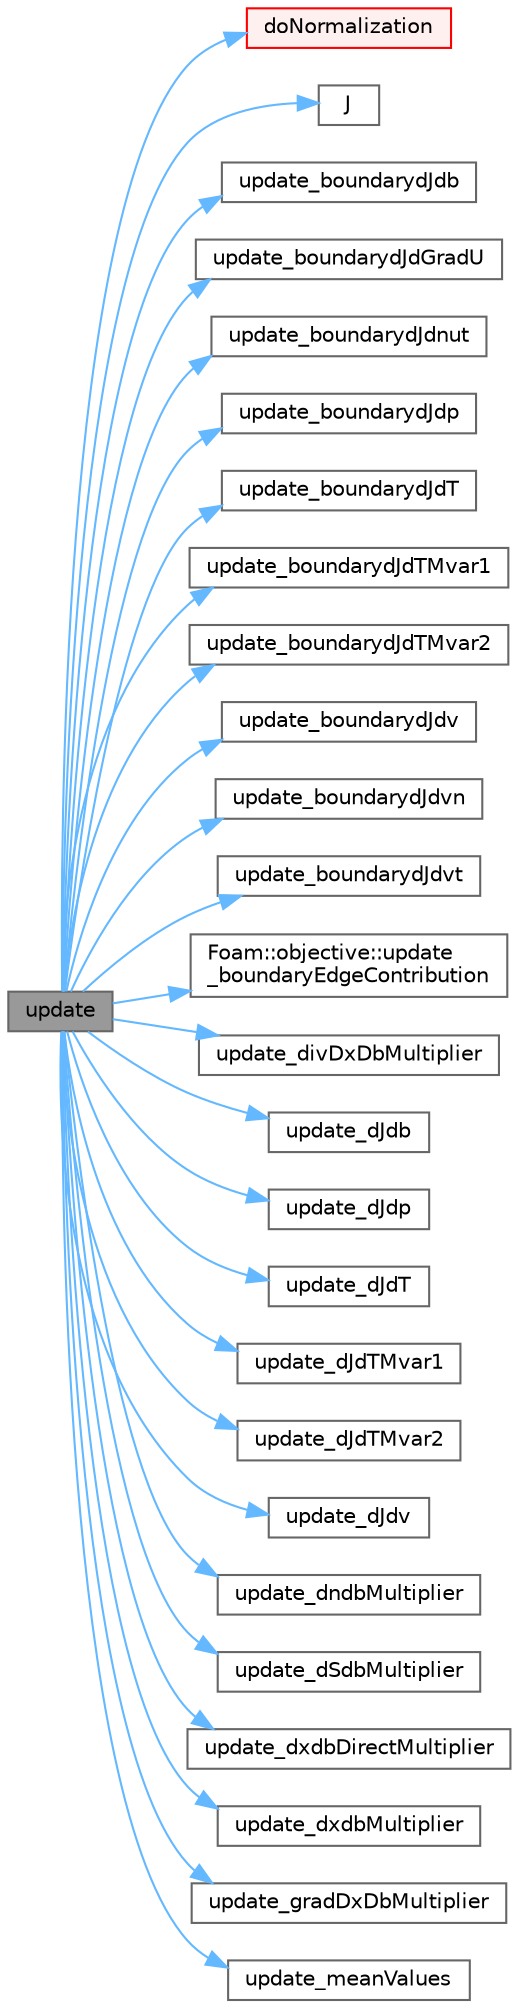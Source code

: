 digraph "update"
{
 // LATEX_PDF_SIZE
  bgcolor="transparent";
  edge [fontname=Helvetica,fontsize=10,labelfontname=Helvetica,labelfontsize=10];
  node [fontname=Helvetica,fontsize=10,shape=box,height=0.2,width=0.4];
  rankdir="LR";
  Node1 [id="Node000001",label="update",height=0.2,width=0.4,color="gray40", fillcolor="grey60", style="filled", fontcolor="black",tooltip=" "];
  Node1 -> Node2 [id="edge1_Node000001_Node000002",color="steelblue1",style="solid",tooltip=" "];
  Node2 [id="Node000002",label="doNormalization",height=0.2,width=0.4,color="red", fillcolor="#FFF0F0", style="filled",URL="$classFoam_1_1objectiveIncompressible.html#abef8a18771e6195d9948dfece49c9f46",tooltip=" "];
  Node1 -> Node27 [id="edge2_Node000001_Node000027",color="steelblue1",style="solid",tooltip=" "];
  Node27 [id="Node000027",label="J",height=0.2,width=0.4,color="grey40", fillcolor="white", style="filled",URL="$classFoam_1_1objectiveIncompressible.html#a86adb4ddf09dda33821c5401bcd9621b",tooltip=" "];
  Node1 -> Node28 [id="edge3_Node000001_Node000028",color="steelblue1",style="solid",tooltip=" "];
  Node28 [id="Node000028",label="update_boundarydJdb",height=0.2,width=0.4,color="grey40", fillcolor="white", style="filled",URL="$classFoam_1_1objectiveIncompressible.html#a507e5099739b33bc0b117345f87a978f",tooltip=" "];
  Node1 -> Node29 [id="edge4_Node000001_Node000029",color="steelblue1",style="solid",tooltip=" "];
  Node29 [id="Node000029",label="update_boundarydJdGradU",height=0.2,width=0.4,color="grey40", fillcolor="white", style="filled",URL="$classFoam_1_1objectiveIncompressible.html#aa3ca4106f3697c45e2a47d5c8c58fb9d",tooltip=" "];
  Node1 -> Node30 [id="edge5_Node000001_Node000030",color="steelblue1",style="solid",tooltip=" "];
  Node30 [id="Node000030",label="update_boundarydJdnut",height=0.2,width=0.4,color="grey40", fillcolor="white", style="filled",URL="$classFoam_1_1objectiveIncompressible.html#abf188d3194fb559a4f3f18c64af29588",tooltip=" "];
  Node1 -> Node31 [id="edge6_Node000001_Node000031",color="steelblue1",style="solid",tooltip=" "];
  Node31 [id="Node000031",label="update_boundarydJdp",height=0.2,width=0.4,color="grey40", fillcolor="white", style="filled",URL="$classFoam_1_1objectiveIncompressible.html#a673f155fa96c5ef08cf287c34b56b0db",tooltip=" "];
  Node1 -> Node32 [id="edge7_Node000001_Node000032",color="steelblue1",style="solid",tooltip=" "];
  Node32 [id="Node000032",label="update_boundarydJdT",height=0.2,width=0.4,color="grey40", fillcolor="white", style="filled",URL="$classFoam_1_1objectiveIncompressible.html#afb0c0ae660a2107305e08f8ad9b112bd",tooltip=" "];
  Node1 -> Node33 [id="edge8_Node000001_Node000033",color="steelblue1",style="solid",tooltip=" "];
  Node33 [id="Node000033",label="update_boundarydJdTMvar1",height=0.2,width=0.4,color="grey40", fillcolor="white", style="filled",URL="$classFoam_1_1objectiveIncompressible.html#a8b6dbd69439d810fe706e3955967871d",tooltip=" "];
  Node1 -> Node34 [id="edge9_Node000001_Node000034",color="steelblue1",style="solid",tooltip=" "];
  Node34 [id="Node000034",label="update_boundarydJdTMvar2",height=0.2,width=0.4,color="grey40", fillcolor="white", style="filled",URL="$classFoam_1_1objectiveIncompressible.html#a0d682e0a3ad66fbe45914f88609de51f",tooltip=" "];
  Node1 -> Node35 [id="edge10_Node000001_Node000035",color="steelblue1",style="solid",tooltip=" "];
  Node35 [id="Node000035",label="update_boundarydJdv",height=0.2,width=0.4,color="grey40", fillcolor="white", style="filled",URL="$classFoam_1_1objectiveIncompressible.html#ac87d37433dd67d4f4a24408687efdd44",tooltip=" "];
  Node1 -> Node36 [id="edge11_Node000001_Node000036",color="steelblue1",style="solid",tooltip=" "];
  Node36 [id="Node000036",label="update_boundarydJdvn",height=0.2,width=0.4,color="grey40", fillcolor="white", style="filled",URL="$classFoam_1_1objectiveIncompressible.html#ad7945594b77a8b58900907b8913b3e7f",tooltip=" "];
  Node1 -> Node37 [id="edge12_Node000001_Node000037",color="steelblue1",style="solid",tooltip=" "];
  Node37 [id="Node000037",label="update_boundarydJdvt",height=0.2,width=0.4,color="grey40", fillcolor="white", style="filled",URL="$classFoam_1_1objectiveIncompressible.html#a2a63ad1dfca91a6be41a5bdb2c7697ae",tooltip=" "];
  Node1 -> Node38 [id="edge13_Node000001_Node000038",color="steelblue1",style="solid",tooltip=" "];
  Node38 [id="Node000038",label="Foam::objective::update\l_boundaryEdgeContribution",height=0.2,width=0.4,color="grey40", fillcolor="white", style="filled",URL="$classFoam_1_1objective.html#adf3ad581259e34da1b349839b477f5bd",tooltip=" "];
  Node1 -> Node39 [id="edge14_Node000001_Node000039",color="steelblue1",style="solid",tooltip=" "];
  Node39 [id="Node000039",label="update_divDxDbMultiplier",height=0.2,width=0.4,color="grey40", fillcolor="white", style="filled",URL="$classFoam_1_1objectiveIncompressible.html#a46fbc7e6785f13ce3dc5bc76313eec28",tooltip=" "];
  Node1 -> Node40 [id="edge15_Node000001_Node000040",color="steelblue1",style="solid",tooltip=" "];
  Node40 [id="Node000040",label="update_dJdb",height=0.2,width=0.4,color="grey40", fillcolor="white", style="filled",URL="$classFoam_1_1objectiveIncompressible.html#ad2a8169e1fe754195ea278d71a56c1ca",tooltip=" "];
  Node1 -> Node41 [id="edge16_Node000001_Node000041",color="steelblue1",style="solid",tooltip=" "];
  Node41 [id="Node000041",label="update_dJdp",height=0.2,width=0.4,color="grey40", fillcolor="white", style="filled",URL="$classFoam_1_1objectiveIncompressible.html#afb93634ffeb36687859f250811a8a4ea",tooltip=" "];
  Node1 -> Node42 [id="edge17_Node000001_Node000042",color="steelblue1",style="solid",tooltip=" "];
  Node42 [id="Node000042",label="update_dJdT",height=0.2,width=0.4,color="grey40", fillcolor="white", style="filled",URL="$classFoam_1_1objectiveIncompressible.html#acb7a1168f94ccb201f2ac1ef5b0bef1e",tooltip=" "];
  Node1 -> Node43 [id="edge18_Node000001_Node000043",color="steelblue1",style="solid",tooltip=" "];
  Node43 [id="Node000043",label="update_dJdTMvar1",height=0.2,width=0.4,color="grey40", fillcolor="white", style="filled",URL="$classFoam_1_1objectiveIncompressible.html#a1f0f6e8462fa0ff3eb101c8f788319cd",tooltip=" "];
  Node1 -> Node44 [id="edge19_Node000001_Node000044",color="steelblue1",style="solid",tooltip=" "];
  Node44 [id="Node000044",label="update_dJdTMvar2",height=0.2,width=0.4,color="grey40", fillcolor="white", style="filled",URL="$classFoam_1_1objectiveIncompressible.html#a529a99e9893b5fd76171a2ec94eee991",tooltip=" "];
  Node1 -> Node45 [id="edge20_Node000001_Node000045",color="steelblue1",style="solid",tooltip=" "];
  Node45 [id="Node000045",label="update_dJdv",height=0.2,width=0.4,color="grey40", fillcolor="white", style="filled",URL="$classFoam_1_1objectiveIncompressible.html#a53f9fc696eb36ca34a2ae8614a403548",tooltip=" "];
  Node1 -> Node46 [id="edge21_Node000001_Node000046",color="steelblue1",style="solid",tooltip=" "];
  Node46 [id="Node000046",label="update_dndbMultiplier",height=0.2,width=0.4,color="grey40", fillcolor="white", style="filled",URL="$classFoam_1_1objectiveIncompressible.html#a93f7eff415187111f9dbf7171ad70533",tooltip=" "];
  Node1 -> Node47 [id="edge22_Node000001_Node000047",color="steelblue1",style="solid",tooltip=" "];
  Node47 [id="Node000047",label="update_dSdbMultiplier",height=0.2,width=0.4,color="grey40", fillcolor="white", style="filled",URL="$classFoam_1_1objectiveIncompressible.html#a8a317243c055fc192a6868dc19deca1c",tooltip=" "];
  Node1 -> Node48 [id="edge23_Node000001_Node000048",color="steelblue1",style="solid",tooltip=" "];
  Node48 [id="Node000048",label="update_dxdbDirectMultiplier",height=0.2,width=0.4,color="grey40", fillcolor="white", style="filled",URL="$classFoam_1_1objectiveIncompressible.html#a1c2a132fdf8d0bb38da636b0210a453f",tooltip=" "];
  Node1 -> Node49 [id="edge24_Node000001_Node000049",color="steelblue1",style="solid",tooltip=" "];
  Node49 [id="Node000049",label="update_dxdbMultiplier",height=0.2,width=0.4,color="grey40", fillcolor="white", style="filled",URL="$classFoam_1_1objectiveIncompressible.html#a0a3e515999bec92f65a4ff5d10cb7fec",tooltip=" "];
  Node1 -> Node50 [id="edge25_Node000001_Node000050",color="steelblue1",style="solid",tooltip=" "];
  Node50 [id="Node000050",label="update_gradDxDbMultiplier",height=0.2,width=0.4,color="grey40", fillcolor="white", style="filled",URL="$classFoam_1_1objectiveIncompressible.html#a0e988a09a05ee9a17533a6d38799e87f",tooltip=" "];
  Node1 -> Node51 [id="edge26_Node000001_Node000051",color="steelblue1",style="solid",tooltip=" "];
  Node51 [id="Node000051",label="update_meanValues",height=0.2,width=0.4,color="grey40", fillcolor="white", style="filled",URL="$classFoam_1_1objectiveIncompressible.html#a6fa2314dbae1ad07c6cc03dfeec23808",tooltip=" "];
}
